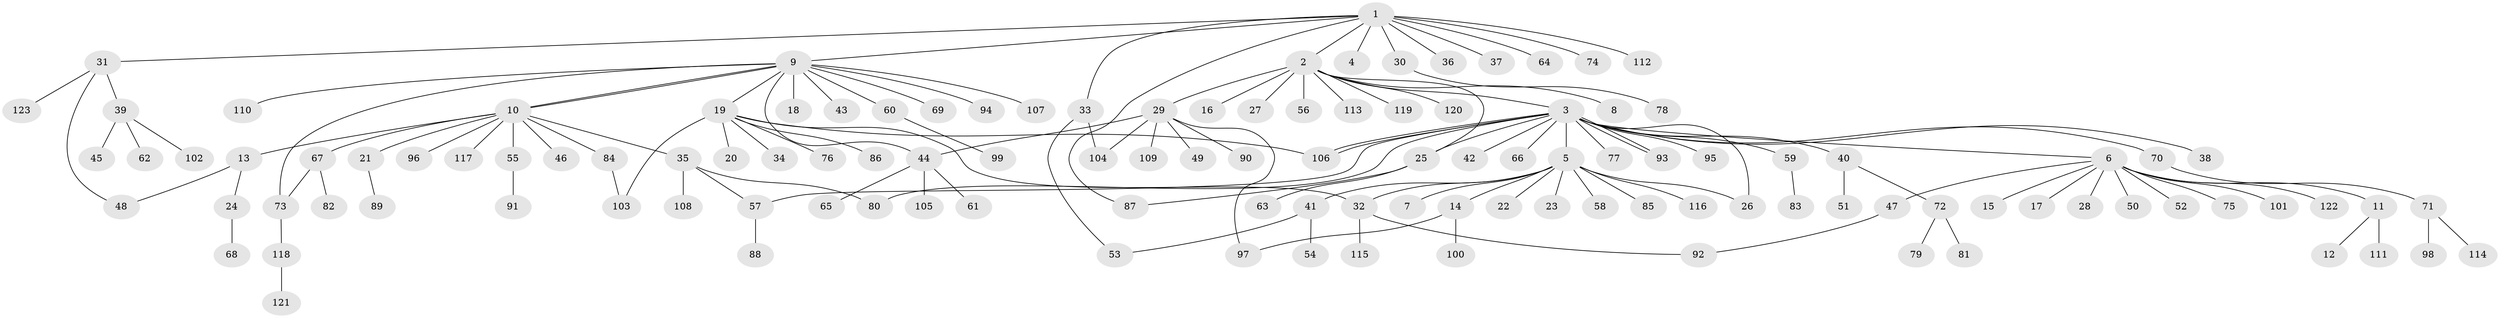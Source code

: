 // coarse degree distribution, {9: 0.01639344262295082, 6: 0.03278688524590164, 17: 0.01639344262295082, 1: 0.6557377049180327, 11: 0.03278688524590164, 12: 0.01639344262295082, 8: 0.01639344262295082, 2: 0.18032786885245902, 3: 0.03278688524590164}
// Generated by graph-tools (version 1.1) at 2025/18/03/04/25 18:18:23]
// undirected, 123 vertices, 140 edges
graph export_dot {
graph [start="1"]
  node [color=gray90,style=filled];
  1;
  2;
  3;
  4;
  5;
  6;
  7;
  8;
  9;
  10;
  11;
  12;
  13;
  14;
  15;
  16;
  17;
  18;
  19;
  20;
  21;
  22;
  23;
  24;
  25;
  26;
  27;
  28;
  29;
  30;
  31;
  32;
  33;
  34;
  35;
  36;
  37;
  38;
  39;
  40;
  41;
  42;
  43;
  44;
  45;
  46;
  47;
  48;
  49;
  50;
  51;
  52;
  53;
  54;
  55;
  56;
  57;
  58;
  59;
  60;
  61;
  62;
  63;
  64;
  65;
  66;
  67;
  68;
  69;
  70;
  71;
  72;
  73;
  74;
  75;
  76;
  77;
  78;
  79;
  80;
  81;
  82;
  83;
  84;
  85;
  86;
  87;
  88;
  89;
  90;
  91;
  92;
  93;
  94;
  95;
  96;
  97;
  98;
  99;
  100;
  101;
  102;
  103;
  104;
  105;
  106;
  107;
  108;
  109;
  110;
  111;
  112;
  113;
  114;
  115;
  116;
  117;
  118;
  119;
  120;
  121;
  122;
  123;
  1 -- 2;
  1 -- 4;
  1 -- 9;
  1 -- 30;
  1 -- 31;
  1 -- 33;
  1 -- 36;
  1 -- 37;
  1 -- 64;
  1 -- 74;
  1 -- 87;
  1 -- 112;
  2 -- 3;
  2 -- 8;
  2 -- 16;
  2 -- 25;
  2 -- 27;
  2 -- 29;
  2 -- 56;
  2 -- 113;
  2 -- 119;
  2 -- 120;
  3 -- 5;
  3 -- 6;
  3 -- 25;
  3 -- 26;
  3 -- 38;
  3 -- 40;
  3 -- 42;
  3 -- 57;
  3 -- 59;
  3 -- 66;
  3 -- 70;
  3 -- 77;
  3 -- 80;
  3 -- 93;
  3 -- 93;
  3 -- 95;
  3 -- 106;
  3 -- 106;
  5 -- 7;
  5 -- 14;
  5 -- 22;
  5 -- 23;
  5 -- 26;
  5 -- 32;
  5 -- 41;
  5 -- 58;
  5 -- 85;
  5 -- 116;
  6 -- 11;
  6 -- 15;
  6 -- 17;
  6 -- 28;
  6 -- 47;
  6 -- 50;
  6 -- 52;
  6 -- 75;
  6 -- 101;
  6 -- 122;
  9 -- 10;
  9 -- 10;
  9 -- 18;
  9 -- 19;
  9 -- 43;
  9 -- 44;
  9 -- 60;
  9 -- 69;
  9 -- 73;
  9 -- 94;
  9 -- 107;
  9 -- 110;
  10 -- 13;
  10 -- 21;
  10 -- 35;
  10 -- 46;
  10 -- 55;
  10 -- 67;
  10 -- 84;
  10 -- 96;
  10 -- 117;
  11 -- 12;
  11 -- 111;
  13 -- 24;
  13 -- 48;
  14 -- 97;
  14 -- 100;
  19 -- 20;
  19 -- 32;
  19 -- 34;
  19 -- 76;
  19 -- 86;
  19 -- 103;
  19 -- 106;
  21 -- 89;
  24 -- 68;
  25 -- 63;
  25 -- 87;
  29 -- 44;
  29 -- 49;
  29 -- 90;
  29 -- 97;
  29 -- 104;
  29 -- 109;
  30 -- 78;
  31 -- 39;
  31 -- 48;
  31 -- 123;
  32 -- 92;
  32 -- 115;
  33 -- 53;
  33 -- 104;
  35 -- 57;
  35 -- 80;
  35 -- 108;
  39 -- 45;
  39 -- 62;
  39 -- 102;
  40 -- 51;
  40 -- 72;
  41 -- 53;
  41 -- 54;
  44 -- 61;
  44 -- 65;
  44 -- 105;
  47 -- 92;
  55 -- 91;
  57 -- 88;
  59 -- 83;
  60 -- 99;
  67 -- 73;
  67 -- 82;
  70 -- 71;
  71 -- 98;
  71 -- 114;
  72 -- 79;
  72 -- 81;
  73 -- 118;
  84 -- 103;
  118 -- 121;
}
